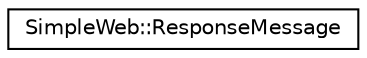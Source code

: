 digraph "Graphical Class Hierarchy"
{
  edge [fontname="Helvetica",fontsize="10",labelfontname="Helvetica",labelfontsize="10"];
  node [fontname="Helvetica",fontsize="10",shape=record];
  rankdir="LR";
  Node1 [label="SimpleWeb::ResponseMessage",height=0.2,width=0.4,color="black", fillcolor="white", style="filled",URL="$classSimpleWeb_1_1ResponseMessage.html"];
}
